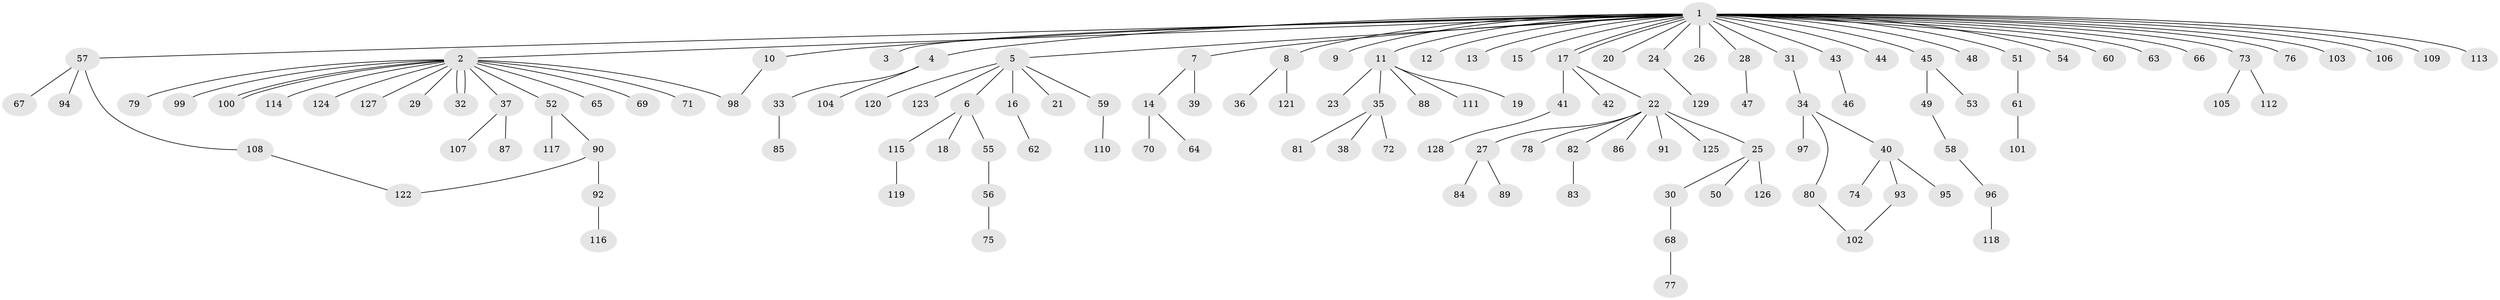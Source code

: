 // Generated by graph-tools (version 1.1) at 2025/26/03/09/25 03:26:03]
// undirected, 129 vertices, 134 edges
graph export_dot {
graph [start="1"]
  node [color=gray90,style=filled];
  1;
  2;
  3;
  4;
  5;
  6;
  7;
  8;
  9;
  10;
  11;
  12;
  13;
  14;
  15;
  16;
  17;
  18;
  19;
  20;
  21;
  22;
  23;
  24;
  25;
  26;
  27;
  28;
  29;
  30;
  31;
  32;
  33;
  34;
  35;
  36;
  37;
  38;
  39;
  40;
  41;
  42;
  43;
  44;
  45;
  46;
  47;
  48;
  49;
  50;
  51;
  52;
  53;
  54;
  55;
  56;
  57;
  58;
  59;
  60;
  61;
  62;
  63;
  64;
  65;
  66;
  67;
  68;
  69;
  70;
  71;
  72;
  73;
  74;
  75;
  76;
  77;
  78;
  79;
  80;
  81;
  82;
  83;
  84;
  85;
  86;
  87;
  88;
  89;
  90;
  91;
  92;
  93;
  94;
  95;
  96;
  97;
  98;
  99;
  100;
  101;
  102;
  103;
  104;
  105;
  106;
  107;
  108;
  109;
  110;
  111;
  112;
  113;
  114;
  115;
  116;
  117;
  118;
  119;
  120;
  121;
  122;
  123;
  124;
  125;
  126;
  127;
  128;
  129;
  1 -- 2;
  1 -- 3;
  1 -- 4;
  1 -- 5;
  1 -- 7;
  1 -- 8;
  1 -- 9;
  1 -- 10;
  1 -- 11;
  1 -- 12;
  1 -- 13;
  1 -- 15;
  1 -- 17;
  1 -- 17;
  1 -- 20;
  1 -- 24;
  1 -- 26;
  1 -- 28;
  1 -- 31;
  1 -- 43;
  1 -- 44;
  1 -- 45;
  1 -- 48;
  1 -- 51;
  1 -- 54;
  1 -- 57;
  1 -- 60;
  1 -- 63;
  1 -- 66;
  1 -- 73;
  1 -- 76;
  1 -- 103;
  1 -- 106;
  1 -- 109;
  1 -- 113;
  2 -- 29;
  2 -- 32;
  2 -- 32;
  2 -- 37;
  2 -- 52;
  2 -- 65;
  2 -- 69;
  2 -- 71;
  2 -- 79;
  2 -- 98;
  2 -- 99;
  2 -- 100;
  2 -- 100;
  2 -- 114;
  2 -- 124;
  2 -- 127;
  4 -- 33;
  4 -- 104;
  5 -- 6;
  5 -- 16;
  5 -- 21;
  5 -- 59;
  5 -- 120;
  5 -- 123;
  6 -- 18;
  6 -- 55;
  6 -- 115;
  7 -- 14;
  7 -- 39;
  8 -- 36;
  8 -- 121;
  10 -- 98;
  11 -- 19;
  11 -- 23;
  11 -- 35;
  11 -- 88;
  11 -- 111;
  14 -- 64;
  14 -- 70;
  16 -- 62;
  17 -- 22;
  17 -- 41;
  17 -- 42;
  22 -- 25;
  22 -- 27;
  22 -- 78;
  22 -- 82;
  22 -- 86;
  22 -- 91;
  22 -- 125;
  24 -- 129;
  25 -- 30;
  25 -- 50;
  25 -- 126;
  27 -- 84;
  27 -- 89;
  28 -- 47;
  30 -- 68;
  31 -- 34;
  33 -- 85;
  34 -- 40;
  34 -- 80;
  34 -- 97;
  35 -- 38;
  35 -- 72;
  35 -- 81;
  37 -- 87;
  37 -- 107;
  40 -- 74;
  40 -- 93;
  40 -- 95;
  41 -- 128;
  43 -- 46;
  45 -- 49;
  45 -- 53;
  49 -- 58;
  51 -- 61;
  52 -- 90;
  52 -- 117;
  55 -- 56;
  56 -- 75;
  57 -- 67;
  57 -- 94;
  57 -- 108;
  58 -- 96;
  59 -- 110;
  61 -- 101;
  68 -- 77;
  73 -- 105;
  73 -- 112;
  80 -- 102;
  82 -- 83;
  90 -- 92;
  90 -- 122;
  92 -- 116;
  93 -- 102;
  96 -- 118;
  108 -- 122;
  115 -- 119;
}

